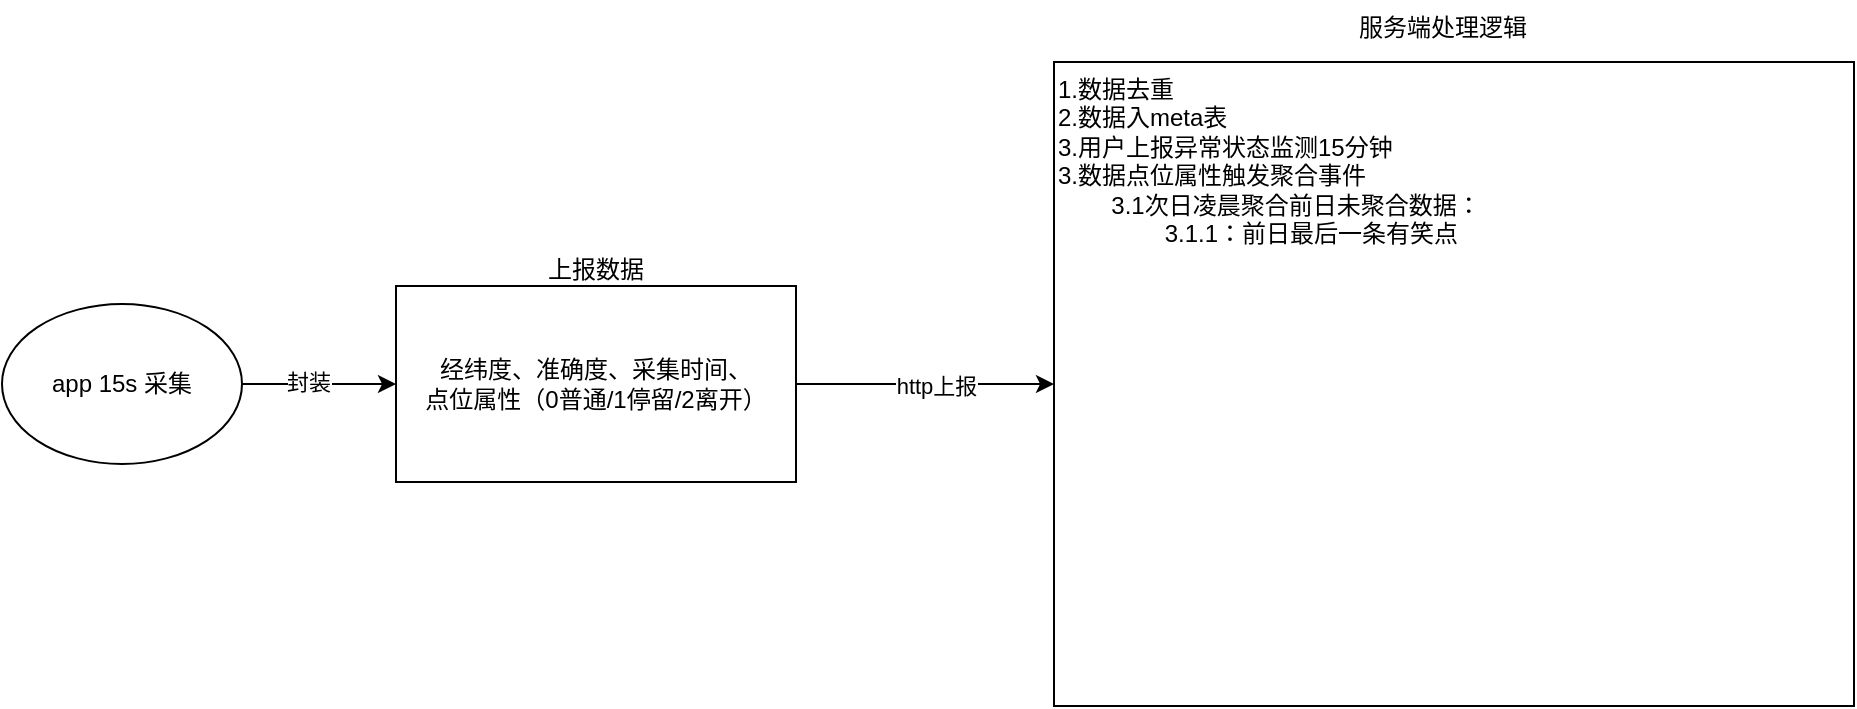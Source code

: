 <mxfile border="50" scale="3" compressed="false" locked="false" version="24.8.6">
  <diagram name="Blank" id="YmL12bMKpDGza6XwsDPr">
    <mxGraphModel dx="1442" dy="794" grid="0" gridSize="10" guides="1" tooltips="1" connect="1" arrows="1" fold="1" page="0" pageScale="1" pageWidth="827" pageHeight="1169" background="none" math="1" shadow="0">
      <root>
        <mxCell id="X5NqExCQtvZxIxQ7pmgY-0" />
        <mxCell id="1" parent="X5NqExCQtvZxIxQ7pmgY-0" />
        <mxCell id="QHFxbuEY8rrNGAmHYfGi-3" value="" style="edgeStyle=orthogonalEdgeStyle;rounded=0;orthogonalLoop=1;jettySize=auto;html=1;entryX=0;entryY=0.5;entryDx=0;entryDy=0;" edge="1" parent="1" source="QHFxbuEY8rrNGAmHYfGi-1" target="QHFxbuEY8rrNGAmHYfGi-5">
          <mxGeometry relative="1" as="geometry">
            <mxPoint x="226" y="257" as="targetPoint" />
          </mxGeometry>
        </mxCell>
        <mxCell id="QHFxbuEY8rrNGAmHYfGi-7" value="封装" style="edgeLabel;html=1;align=center;verticalAlign=middle;resizable=0;points=[];" vertex="1" connectable="0" parent="QHFxbuEY8rrNGAmHYfGi-3">
          <mxGeometry x="-0.151" y="1" relative="1" as="geometry">
            <mxPoint as="offset" />
          </mxGeometry>
        </mxCell>
        <mxCell id="QHFxbuEY8rrNGAmHYfGi-1" value="app 15s 采集" style="ellipse;whiteSpace=wrap;html=1;" vertex="1" parent="1">
          <mxGeometry x="-7" y="220" width="120" height="80" as="geometry" />
        </mxCell>
        <mxCell id="QHFxbuEY8rrNGAmHYfGi-10" style="edgeStyle=orthogonalEdgeStyle;rounded=0;orthogonalLoop=1;jettySize=auto;html=1;exitX=1;exitY=0.5;exitDx=0;exitDy=0;entryX=0;entryY=0.5;entryDx=0;entryDy=0;" edge="1" parent="1" source="QHFxbuEY8rrNGAmHYfGi-5" target="QHFxbuEY8rrNGAmHYfGi-8">
          <mxGeometry relative="1" as="geometry">
            <Array as="points">
              <mxPoint x="509" y="260" />
            </Array>
          </mxGeometry>
        </mxCell>
        <mxCell id="QHFxbuEY8rrNGAmHYfGi-11" value="http上报" style="edgeLabel;html=1;align=center;verticalAlign=middle;resizable=0;points=[];" vertex="1" connectable="0" parent="QHFxbuEY8rrNGAmHYfGi-10">
          <mxGeometry x="0.074" y="-1" relative="1" as="geometry">
            <mxPoint as="offset" />
          </mxGeometry>
        </mxCell>
        <mxCell id="QHFxbuEY8rrNGAmHYfGi-5" value="经纬度、准确度、采集时间、&lt;div&gt;点位属性（0普通/1停留/2离开）&lt;/div&gt;" style="rounded=0;whiteSpace=wrap;html=1;" vertex="1" parent="1">
          <mxGeometry x="190" y="211" width="200" height="98" as="geometry" />
        </mxCell>
        <mxCell id="QHFxbuEY8rrNGAmHYfGi-6" value="上报数据" style="text;html=1;align=center;verticalAlign=middle;whiteSpace=wrap;rounded=0;" vertex="1" parent="1">
          <mxGeometry x="260" y="188" width="60" height="30" as="geometry" />
        </mxCell>
        <mxCell id="QHFxbuEY8rrNGAmHYfGi-8" value="1.数据去重&lt;div&gt;2.数据入meta表&lt;/div&gt;&lt;div&gt;3.用户上报异常状态监测15分钟&lt;/div&gt;&lt;div&gt;3.数据点位属性触发聚合事件&lt;/div&gt;&lt;div&gt;&lt;span style=&quot;white-space: pre;&quot;&gt;&#x9;&lt;/span&gt;3.1次日凌晨聚合前日未聚合数据：&lt;br&gt;&lt;/div&gt;&lt;div&gt;&lt;span style=&quot;white-space: pre;&quot;&gt;&#x9;&lt;/span&gt;&lt;span style=&quot;white-space: pre;&quot;&gt;&#x9;&lt;/span&gt;3.1.1：前日最后一条有笑点&lt;br&gt;&lt;/div&gt;&lt;div&gt;&lt;span style=&quot;white-space: pre;&quot;&gt;&#x9;&lt;/span&gt;&lt;br&gt;&lt;/div&gt;" style="rounded=0;whiteSpace=wrap;html=1;align=left;horizontal=1;verticalAlign=top;" vertex="1" parent="1">
          <mxGeometry x="519" y="99" width="400" height="322" as="geometry" />
        </mxCell>
        <mxCell id="QHFxbuEY8rrNGAmHYfGi-12" value="服务端处理逻辑" style="text;html=1;align=center;verticalAlign=middle;whiteSpace=wrap;rounded=0;" vertex="1" parent="1">
          <mxGeometry x="664" y="68" width="99" height="27" as="geometry" />
        </mxCell>
      </root>
    </mxGraphModel>
  </diagram>
</mxfile>
